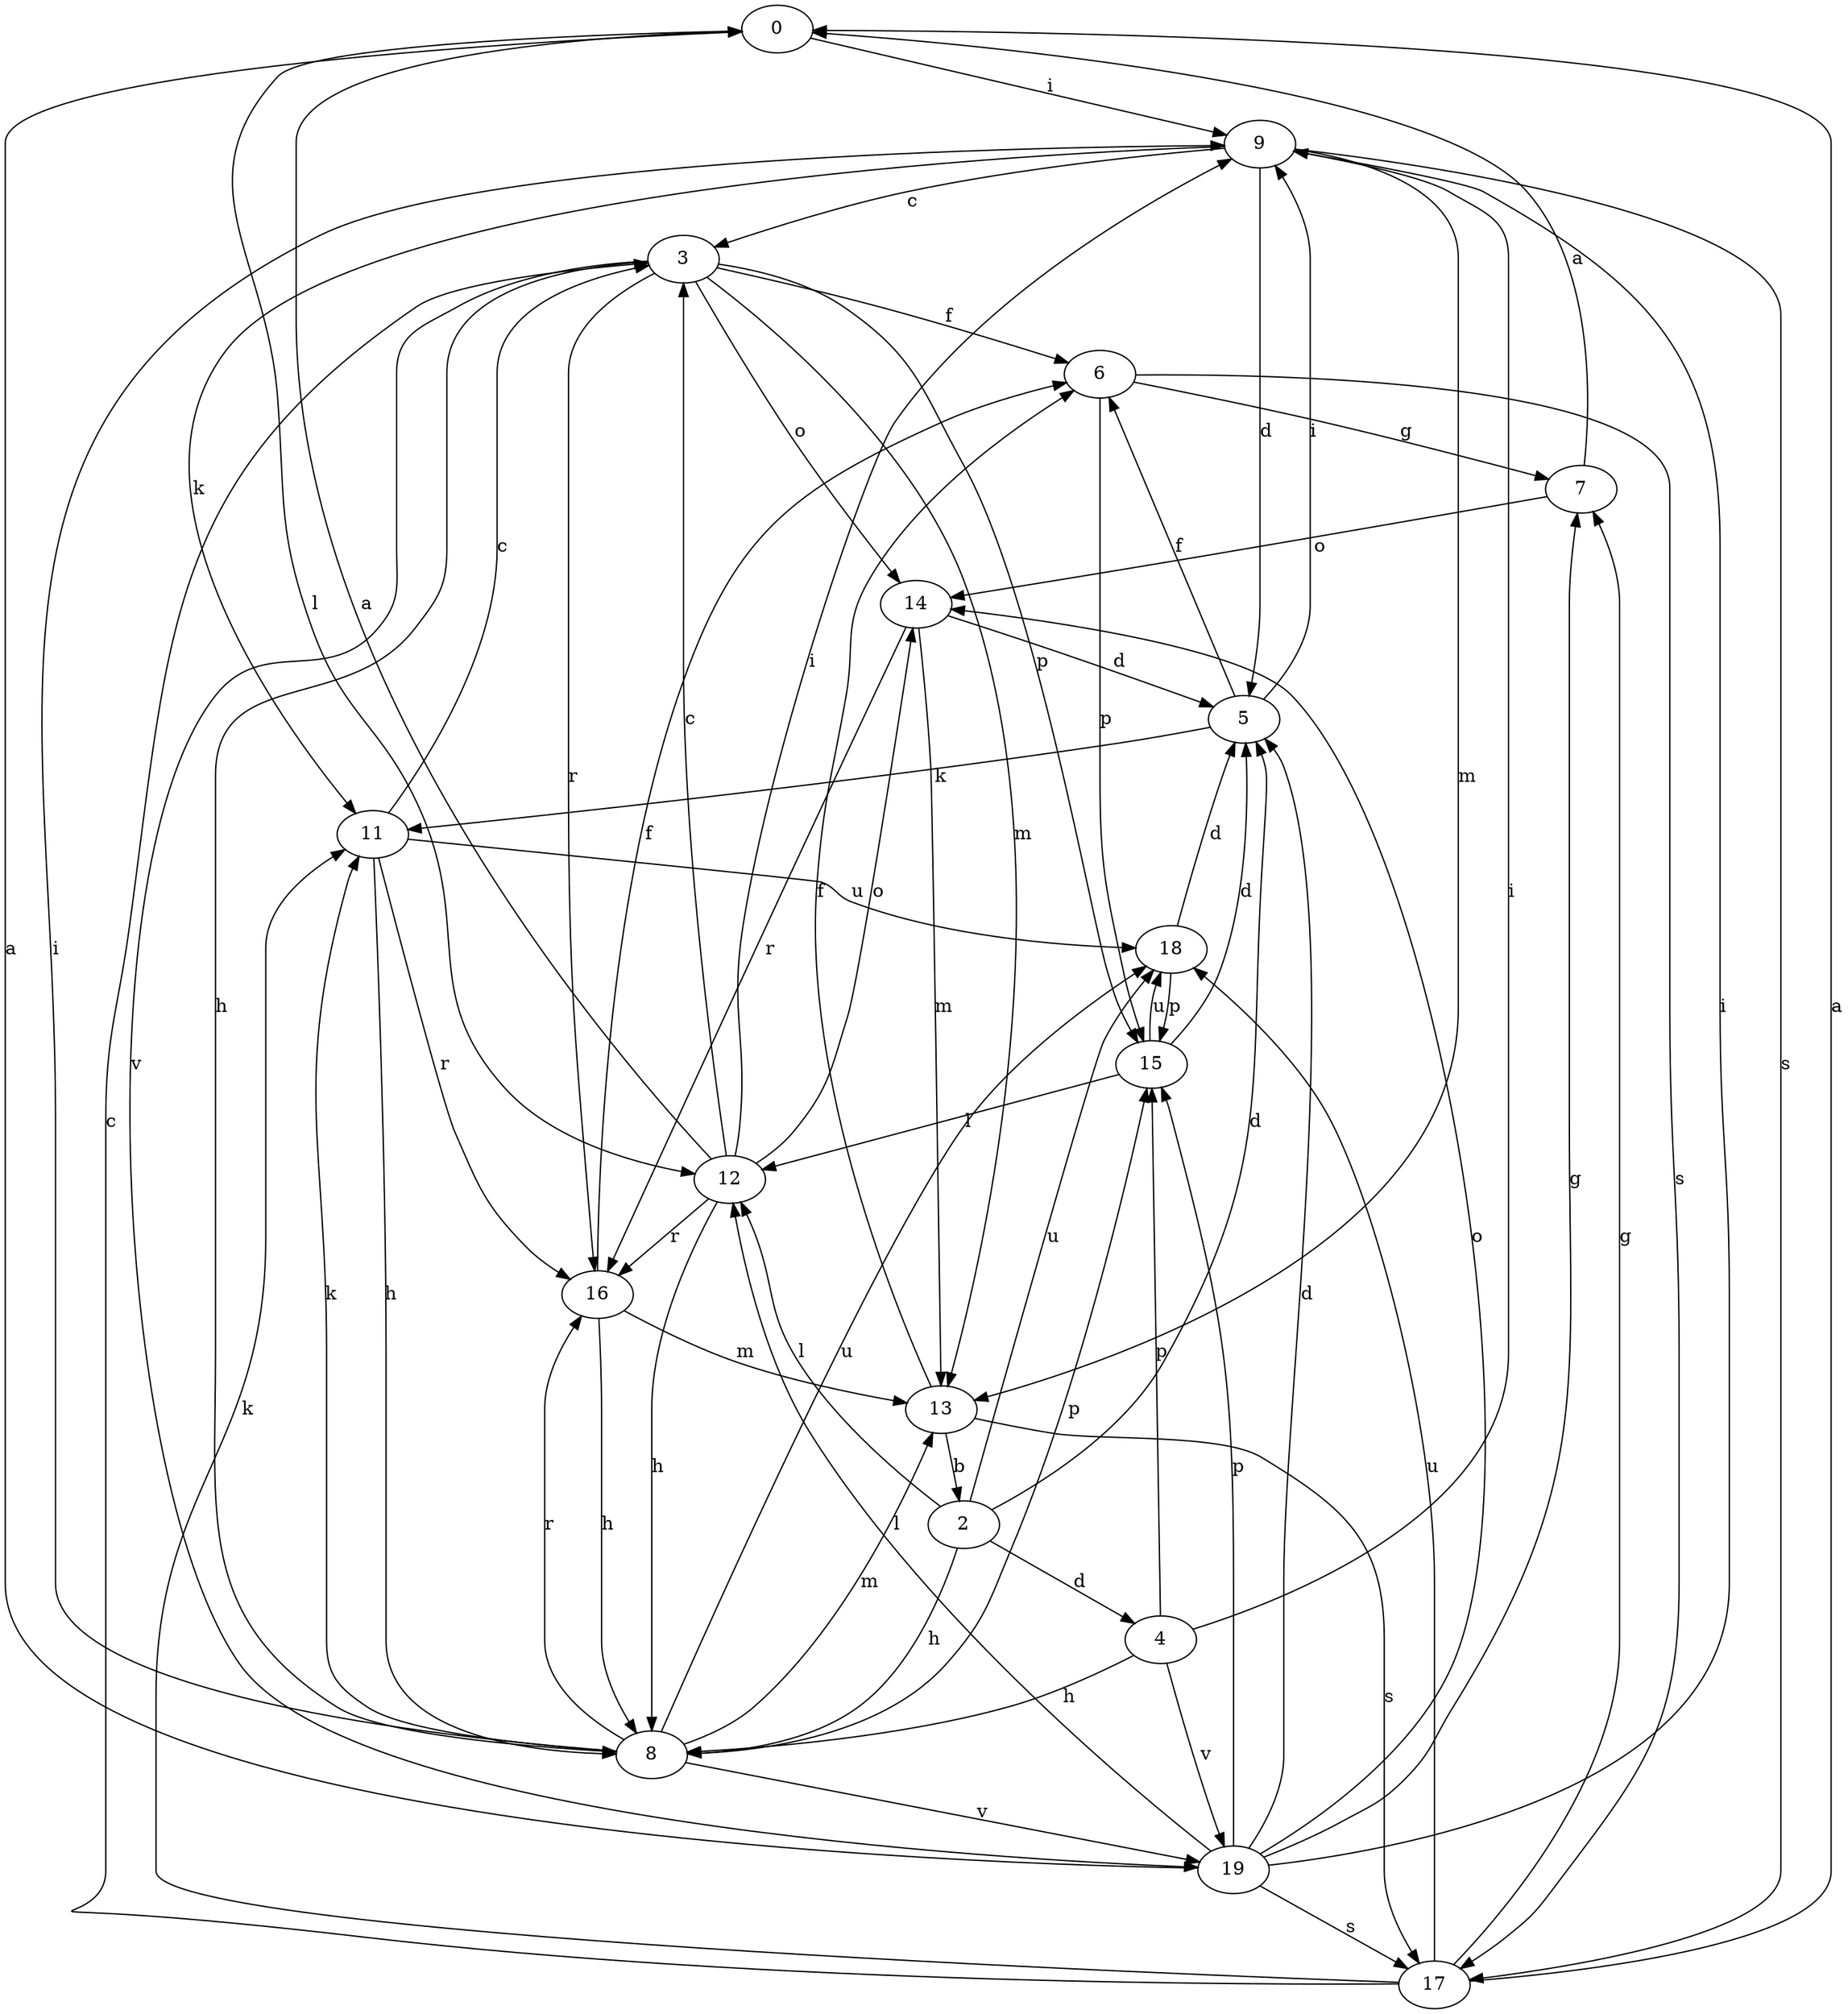strict digraph  {
0;
2;
3;
4;
5;
6;
7;
8;
9;
11;
12;
13;
14;
15;
16;
17;
18;
19;
0 -> 9  [label=i];
0 -> 12  [label=l];
2 -> 4  [label=d];
2 -> 5  [label=d];
2 -> 8  [label=h];
2 -> 12  [label=l];
2 -> 18  [label=u];
3 -> 6  [label=f];
3 -> 8  [label=h];
3 -> 13  [label=m];
3 -> 14  [label=o];
3 -> 15  [label=p];
3 -> 16  [label=r];
3 -> 19  [label=v];
4 -> 8  [label=h];
4 -> 9  [label=i];
4 -> 15  [label=p];
4 -> 19  [label=v];
5 -> 6  [label=f];
5 -> 9  [label=i];
5 -> 11  [label=k];
6 -> 7  [label=g];
6 -> 15  [label=p];
6 -> 17  [label=s];
7 -> 0  [label=a];
7 -> 14  [label=o];
8 -> 9  [label=i];
8 -> 11  [label=k];
8 -> 13  [label=m];
8 -> 15  [label=p];
8 -> 16  [label=r];
8 -> 18  [label=u];
8 -> 19  [label=v];
9 -> 3  [label=c];
9 -> 5  [label=d];
9 -> 11  [label=k];
9 -> 13  [label=m];
9 -> 17  [label=s];
11 -> 3  [label=c];
11 -> 8  [label=h];
11 -> 16  [label=r];
11 -> 18  [label=u];
12 -> 0  [label=a];
12 -> 3  [label=c];
12 -> 8  [label=h];
12 -> 9  [label=i];
12 -> 14  [label=o];
12 -> 16  [label=r];
13 -> 2  [label=b];
13 -> 6  [label=f];
13 -> 17  [label=s];
14 -> 5  [label=d];
14 -> 13  [label=m];
14 -> 16  [label=r];
15 -> 5  [label=d];
15 -> 12  [label=l];
15 -> 18  [label=u];
16 -> 6  [label=f];
16 -> 8  [label=h];
16 -> 13  [label=m];
17 -> 0  [label=a];
17 -> 3  [label=c];
17 -> 7  [label=g];
17 -> 11  [label=k];
17 -> 18  [label=u];
18 -> 5  [label=d];
18 -> 15  [label=p];
19 -> 0  [label=a];
19 -> 5  [label=d];
19 -> 7  [label=g];
19 -> 9  [label=i];
19 -> 12  [label=l];
19 -> 14  [label=o];
19 -> 15  [label=p];
19 -> 17  [label=s];
}
